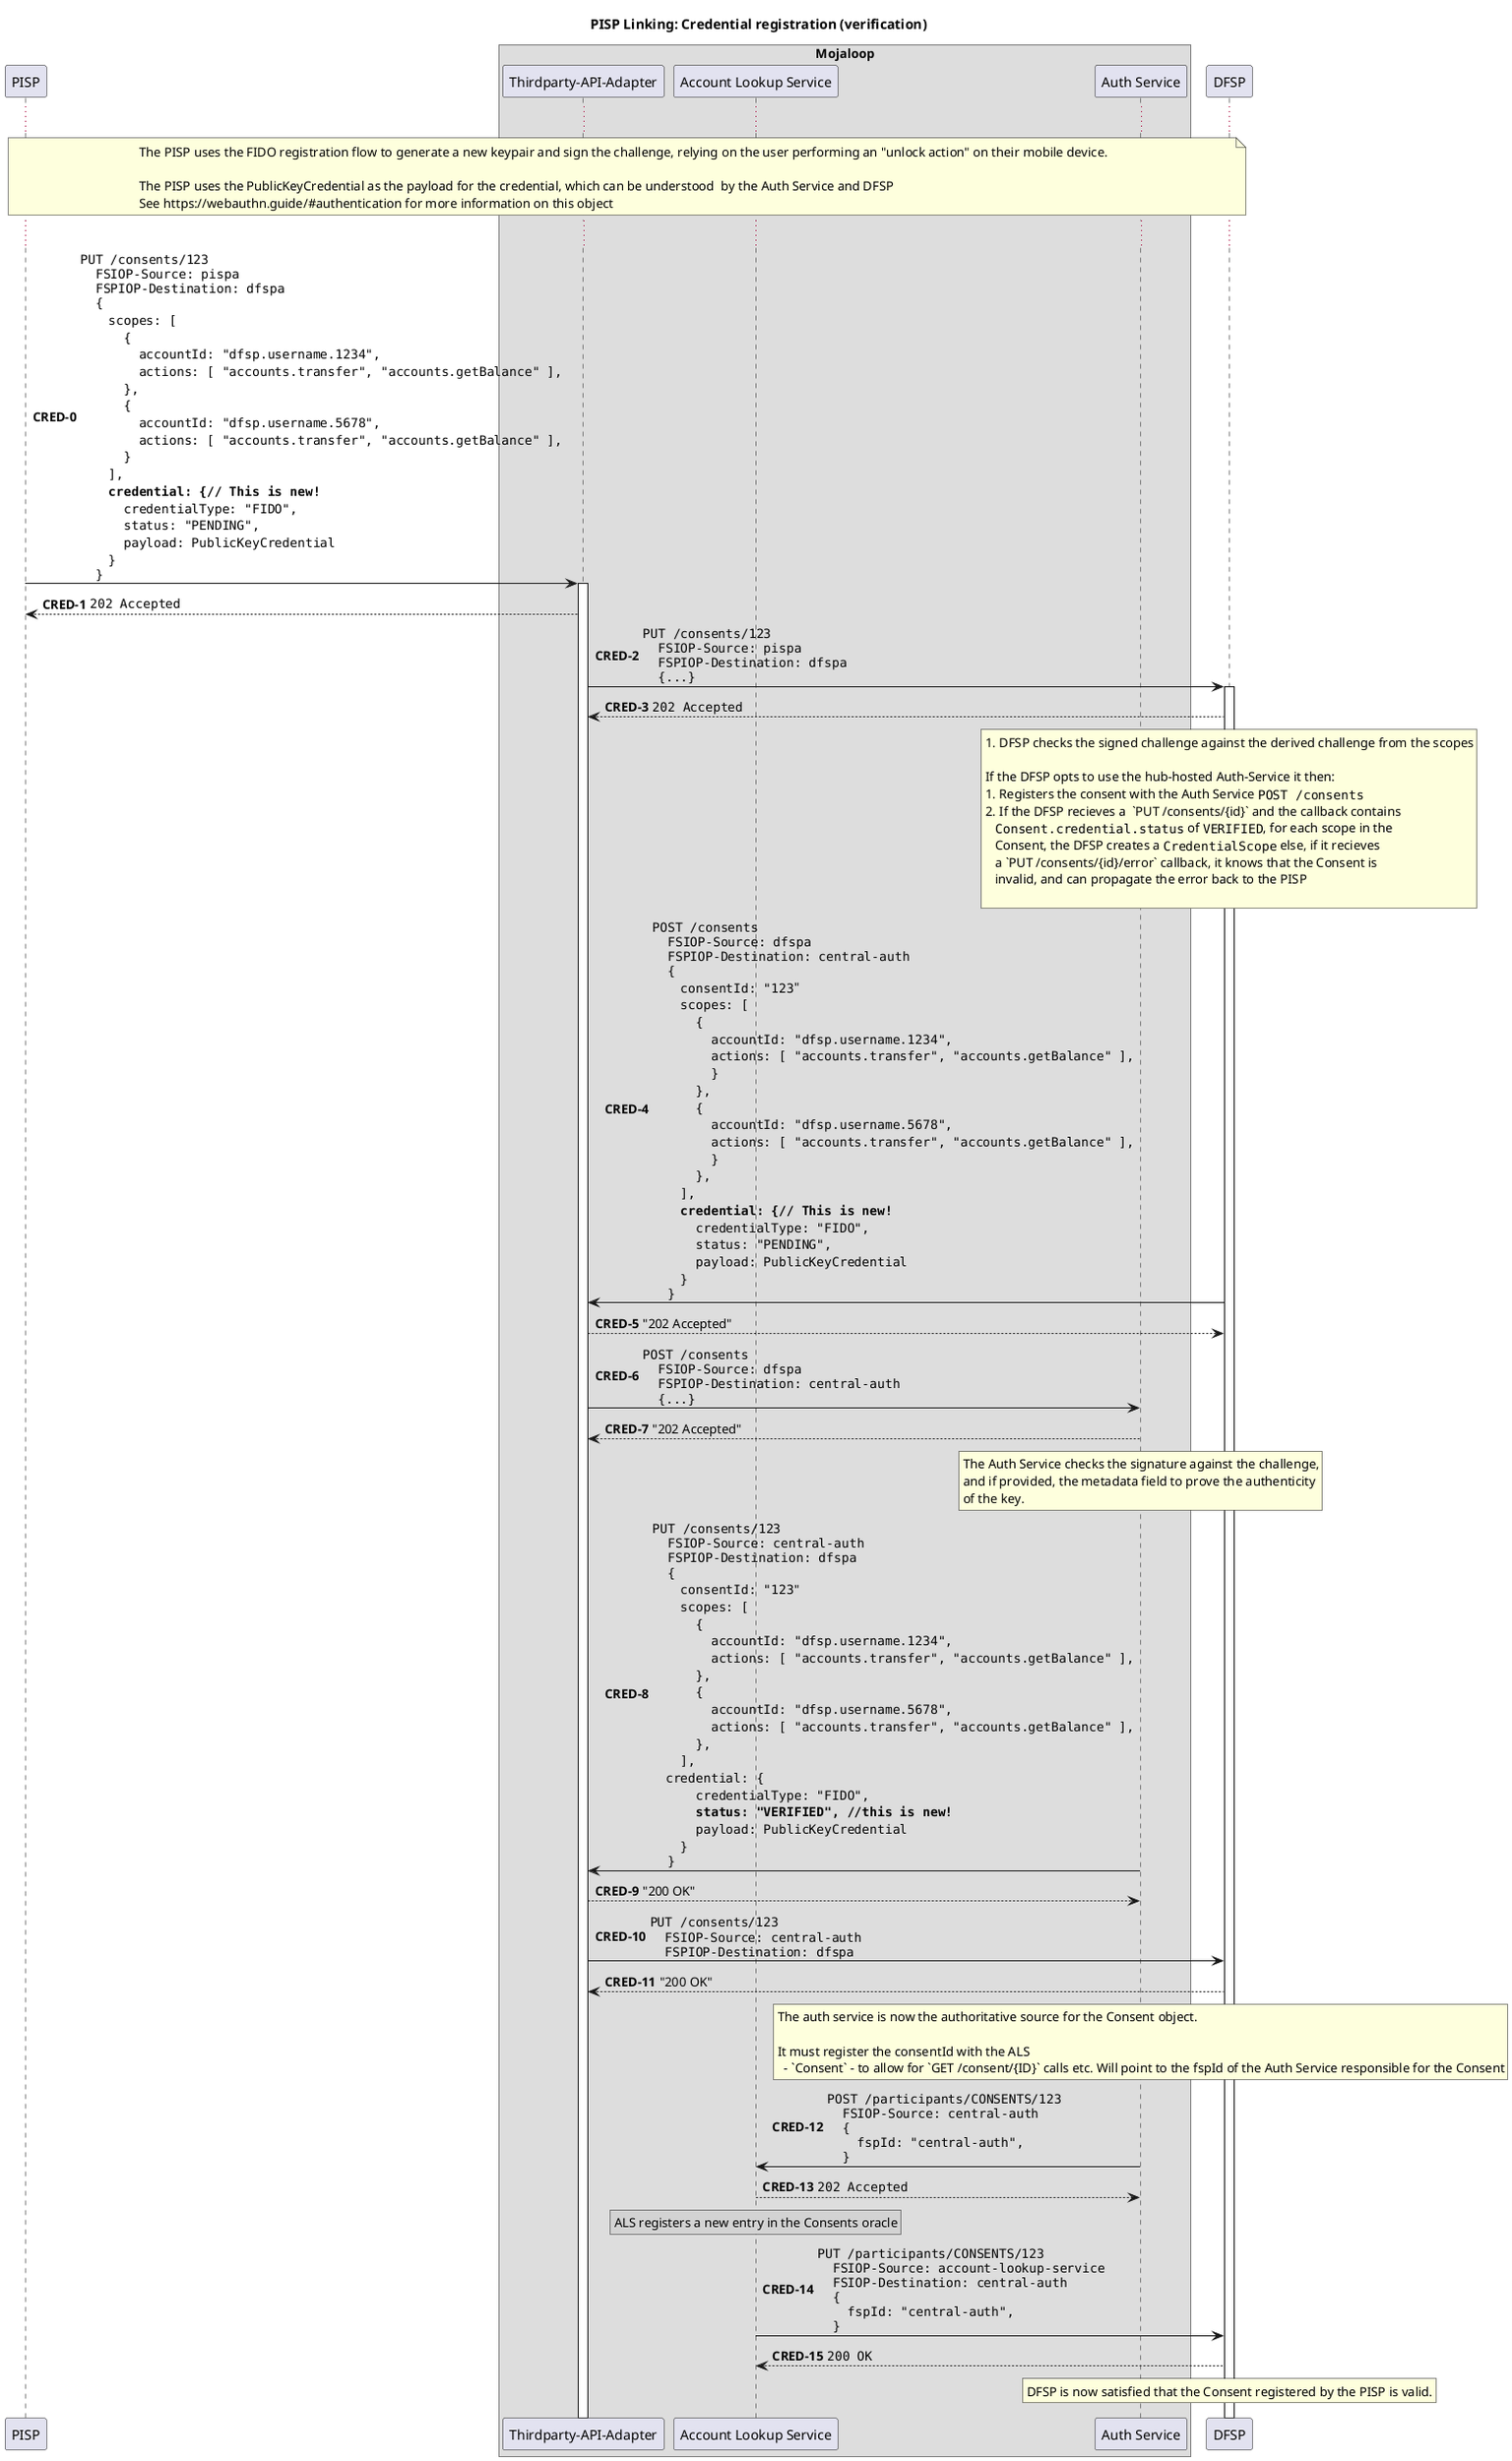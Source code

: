 @startuml

!pragma teoz true

title PISP Linking: Credential registration (verification)

participant "PISP" as PISP

box "Mojaloop"
    participant "Thirdparty-API-Adapter" as Switch
    participant "Account Lookup Service" as ALS
    participant "Auth Service" as Auth
end box

participant "DFSP" as DFSP

autonumber 0 "<b>CRED-#</b>"

...

note over PISP, DFSP
    The PISP uses the FIDO registration flow to generate a new keypair and sign the challenge, relying on the user performing an "unlock action" on their mobile device.

    The PISP uses the PublicKeyCredential as the payload for the credential, which can be understood  by the Auth Service and DFSP
    See https://webauthn.guide/#authentication for more information on this object
end note

...

PISP -> Switch ++: ""PUT /consents/123""\n\
""  FSIOP-Source: pispa""\n\
""  FSPIOP-Destination: dfspa""\n\
""  {""\n\
    ""  scopes: [""\n\
    ""    {""\n\
    ""      accountId: "dfsp.username.1234",""\n\
    ""      actions: [ "accounts.transfer", "accounts.getBalance" ],""\n\
    ""    },""\n\
    ""    {""\n\
    ""      accountId: "dfsp.username.5678",""\n\
    ""      actions: [ "accounts.transfer", "accounts.getBalance" ],""\n\
    ""    }""\n\
    ""  ],""\n\
    ""**  credential: {// This is new!**""\n\
    ""    credentialType: "FIDO",""\n\
    ""    status: "PENDING",""\n\
    ""    payload: PublicKeyCredential ""\n\
    ""  }""\n\
""  }""
Switch --> PISP: ""202 Accepted""
deactivate PISP


Switch -> DFSP ++: ""PUT /consents/123""\n\
""  FSIOP-Source: pispa""\n\
""  FSPIOP-Destination: dfspa""\n\
""  {...}""

DFSP --> Switch: ""202 Accepted""


rnote over DFSP
  1. DFSP checks the signed challenge against the derived challenge from the scopes

  If the DFSP opts to use the hub-hosted Auth-Service it then:
  1. Registers the consent with the Auth Service ""POST /consents""
  2. If the DFSP recieves a  `PUT /consents/{id}` and the callback contains 
     ""Consent.credential.status"" of ""VERIFIED"", for each scope in the 
     Consent, the DFSP creates a ""CredentialScope"" else, if it recieves 
     a `PUT /consents/{id}/error` callback, it knows that the Consent is 
     invalid, and can propagate the error back to the PISP

end note


DFSP -> Switch: ""POST /consents"" \n\
""  FSIOP-Source: dfspa""\n\
""  FSPIOP-Destination: central-auth""\n\
""  {""\n\
    ""  consentId: "123"""\n\
    ""  scopes: [""\n\
    ""    {""\n\
    ""      accountId: "dfsp.username.1234",""\n\
    ""      actions: [ "accounts.transfer", "accounts.getBalance" ],""\n\
    ""      }""\n\
    ""    },""\n\
    ""    {""\n\
    ""      accountId: "dfsp.username.5678",""\n\
    ""      actions: [ "accounts.transfer", "accounts.getBalance" ],""\n\
    ""      }""\n\
    ""    },""\n\
    ""  ],""\n\
    ""**  credential: {// This is new!**""\n\
    ""    credentialType: "FIDO",""\n\
    ""    status: "PENDING",""\n\
    ""    payload: PublicKeyCredential ""\n\
    ""  }""\n\
""  }""

Switch --> DFSP: "202 Accepted"


Switch -> Auth: ""POST /consents"" \n\
""  FSIOP-Source: dfspa""\n\
""  FSPIOP-Destination: central-auth""\n\
""  {...}""

Auth --> Switch: "202 Accepted"


rnote over Auth
  The Auth Service checks the signature against the challenge,
  and if provided, the metadata field to prove the authenticity
  of the key.
end note


Auth -> Switch: ""PUT /consents/123"" \n\
""  FSIOP-Source: central-auth""\n\
""  FSPIOP-Destination: dfspa""\n\
""  {""\n\
    ""  consentId: "123"""\n\
    ""  scopes: [""\n\
    ""    {""\n\
    ""      accountId: "dfsp.username.1234",""\n\
    ""      actions: [ "accounts.transfer", "accounts.getBalance" ],""\n\
    ""    },""\n\
    ""    {""\n\
    ""      accountId: "dfsp.username.5678",""\n\
    ""      actions: [ "accounts.transfer", "accounts.getBalance" ],""\n\
    ""    },""\n\
    ""  ],""\n\
    ""credential: {""\n\
    ""    credentialType: "FIDO",""\n\
    ""    **status: "VERIFIED", //this is new!**""\n\
    ""    payload: PublicKeyCredential ""\n\
    ""  }""\n\
""  }""

Switch --> Auth: "200 OK"

Switch -> DFSP: ""PUT /consents/123"" \n\
""  FSIOP-Source: central-auth""\n\
""  FSPIOP-Destination: dfspa""

DFSP --> Switch: "200 OK"

rnote over Auth
  The auth service is now the authoritative source for the Consent object.

  It must register the consentId with the ALS
    - `Consent` - to allow for `GET /consent/{ID}` calls etc. Will point to the fspId of the Auth Service responsible for the Consent
end note

Auth -> ALS: ""POST /participants/CONSENTS/123"" \n\
""  FSIOP-Source: central-auth""\n\
""  {""\n\
""    fspId: "central-auth",""\n\
""  }""
ALS --> Auth: ""202 Accepted""

rnote over ALS #LightGray
  ALS registers a new entry in the Consents oracle
end note

ALS -> DFSP: ""PUT /participants/CONSENTS/123"" \n\
""  FSIOP-Source: account-lookup-service""\n\
""  FSIOP-Destination: central-auth""\n\
""  {""\n\
""    fspId: "central-auth",""\n\
""  }""
DFSP --> ALS: ""200 OK""



rnote over DFSP
  DFSP is now satisfied that the Consent registered by the PISP is valid.
end note

@enduml

